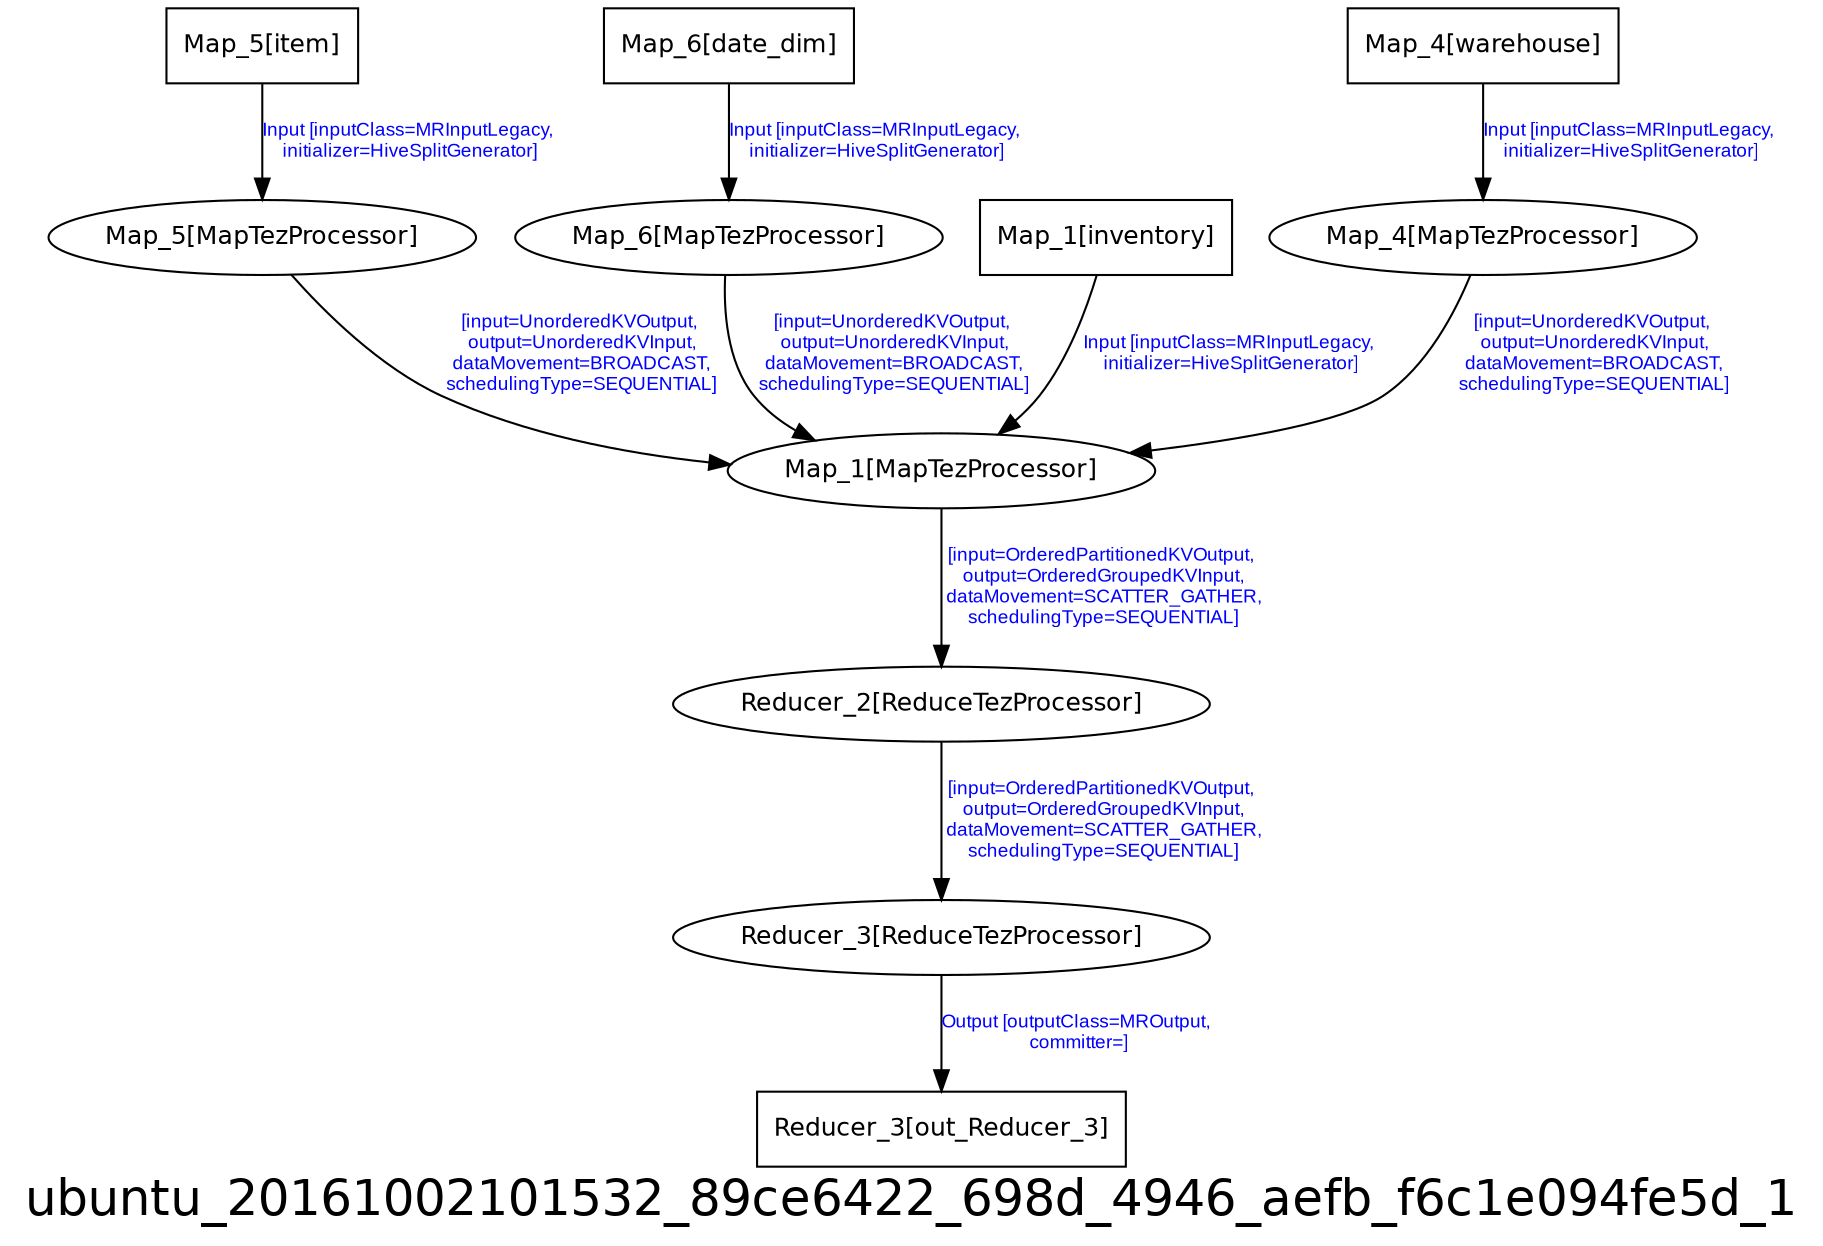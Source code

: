 digraph ubuntu_20161002101532_89ce6422_698d_4946_aefb_f6c1e094fe5d_1 {
graph [ label="ubuntu_20161002101532_89ce6422_698d_4946_aefb_f6c1e094fe5d_1", fontsize=24, fontname=Helvetica];
node [fontsize=12, fontname=Helvetica];
edge [fontsize=9, fontcolor=blue, fontname=Arial];
"ubuntu_20161002101532_89ce6422_698d_4946_aefb_f6c1e094fe5d_1.Reducer_3_out_Reducer_3" [ label = "Reducer_3[out_Reducer_3]", shape = "box" ];
"ubuntu_20161002101532_89ce6422_698d_4946_aefb_f6c1e094fe5d_1.Reducer_2" [ label = "Reducer_2[ReduceTezProcessor]" ];
"ubuntu_20161002101532_89ce6422_698d_4946_aefb_f6c1e094fe5d_1.Reducer_2" -> "ubuntu_20161002101532_89ce6422_698d_4946_aefb_f6c1e094fe5d_1.Reducer_3" [ label = "[input=OrderedPartitionedKVOutput,\n output=OrderedGroupedKVInput,\n dataMovement=SCATTER_GATHER,\n schedulingType=SEQUENTIAL]" ];
"ubuntu_20161002101532_89ce6422_698d_4946_aefb_f6c1e094fe5d_1.Map_5_item" [ label = "Map_5[item]", shape = "box" ];
"ubuntu_20161002101532_89ce6422_698d_4946_aefb_f6c1e094fe5d_1.Map_5_item" -> "ubuntu_20161002101532_89ce6422_698d_4946_aefb_f6c1e094fe5d_1.Map_5" [ label = "Input [inputClass=MRInputLegacy,\n initializer=HiveSplitGenerator]" ];
"ubuntu_20161002101532_89ce6422_698d_4946_aefb_f6c1e094fe5d_1.Map_6" [ label = "Map_6[MapTezProcessor]" ];
"ubuntu_20161002101532_89ce6422_698d_4946_aefb_f6c1e094fe5d_1.Map_6" -> "ubuntu_20161002101532_89ce6422_698d_4946_aefb_f6c1e094fe5d_1.Map_1" [ label = "[input=UnorderedKVOutput,\n output=UnorderedKVInput,\n dataMovement=BROADCAST,\n schedulingType=SEQUENTIAL]" ];
"ubuntu_20161002101532_89ce6422_698d_4946_aefb_f6c1e094fe5d_1.Map_1_inventory" [ label = "Map_1[inventory]", shape = "box" ];
"ubuntu_20161002101532_89ce6422_698d_4946_aefb_f6c1e094fe5d_1.Map_1_inventory" -> "ubuntu_20161002101532_89ce6422_698d_4946_aefb_f6c1e094fe5d_1.Map_1" [ label = "Input [inputClass=MRInputLegacy,\n initializer=HiveSplitGenerator]" ];
"ubuntu_20161002101532_89ce6422_698d_4946_aefb_f6c1e094fe5d_1.Map_6_date_dim" [ label = "Map_6[date_dim]", shape = "box" ];
"ubuntu_20161002101532_89ce6422_698d_4946_aefb_f6c1e094fe5d_1.Map_6_date_dim" -> "ubuntu_20161002101532_89ce6422_698d_4946_aefb_f6c1e094fe5d_1.Map_6" [ label = "Input [inputClass=MRInputLegacy,\n initializer=HiveSplitGenerator]" ];
"ubuntu_20161002101532_89ce6422_698d_4946_aefb_f6c1e094fe5d_1.Reducer_3" [ label = "Reducer_3[ReduceTezProcessor]" ];
"ubuntu_20161002101532_89ce6422_698d_4946_aefb_f6c1e094fe5d_1.Reducer_3" -> "ubuntu_20161002101532_89ce6422_698d_4946_aefb_f6c1e094fe5d_1.Reducer_3_out_Reducer_3" [ label = "Output [outputClass=MROutput,\n committer=]" ];
"ubuntu_20161002101532_89ce6422_698d_4946_aefb_f6c1e094fe5d_1.Map_1" [ label = "Map_1[MapTezProcessor]" ];
"ubuntu_20161002101532_89ce6422_698d_4946_aefb_f6c1e094fe5d_1.Map_1" -> "ubuntu_20161002101532_89ce6422_698d_4946_aefb_f6c1e094fe5d_1.Reducer_2" [ label = "[input=OrderedPartitionedKVOutput,\n output=OrderedGroupedKVInput,\n dataMovement=SCATTER_GATHER,\n schedulingType=SEQUENTIAL]" ];
"ubuntu_20161002101532_89ce6422_698d_4946_aefb_f6c1e094fe5d_1.Map_4" [ label = "Map_4[MapTezProcessor]" ];
"ubuntu_20161002101532_89ce6422_698d_4946_aefb_f6c1e094fe5d_1.Map_4" -> "ubuntu_20161002101532_89ce6422_698d_4946_aefb_f6c1e094fe5d_1.Map_1" [ label = "[input=UnorderedKVOutput,\n output=UnorderedKVInput,\n dataMovement=BROADCAST,\n schedulingType=SEQUENTIAL]" ];
"ubuntu_20161002101532_89ce6422_698d_4946_aefb_f6c1e094fe5d_1.Map_4_warehouse" [ label = "Map_4[warehouse]", shape = "box" ];
"ubuntu_20161002101532_89ce6422_698d_4946_aefb_f6c1e094fe5d_1.Map_4_warehouse" -> "ubuntu_20161002101532_89ce6422_698d_4946_aefb_f6c1e094fe5d_1.Map_4" [ label = "Input [inputClass=MRInputLegacy,\n initializer=HiveSplitGenerator]" ];
"ubuntu_20161002101532_89ce6422_698d_4946_aefb_f6c1e094fe5d_1.Map_5" [ label = "Map_5[MapTezProcessor]" ];
"ubuntu_20161002101532_89ce6422_698d_4946_aefb_f6c1e094fe5d_1.Map_5" -> "ubuntu_20161002101532_89ce6422_698d_4946_aefb_f6c1e094fe5d_1.Map_1" [ label = "[input=UnorderedKVOutput,\n output=UnorderedKVInput,\n dataMovement=BROADCAST,\n schedulingType=SEQUENTIAL]" ];
}
